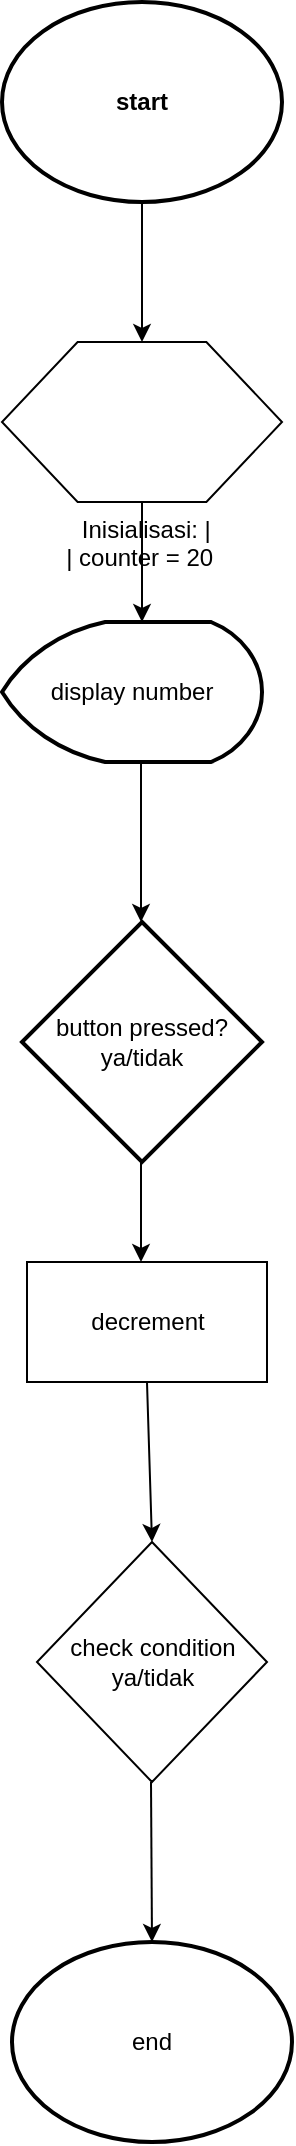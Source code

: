 <mxfile version="24.7.17">
  <diagram name="Page-1" id="rdlpU-q-iZ4AOSr6TDgU">
    <mxGraphModel dx="880" dy="478" grid="1" gridSize="10" guides="1" tooltips="1" connect="1" arrows="1" fold="1" page="1" pageScale="1" pageWidth="850" pageHeight="1100" math="0" shadow="0">
      <root>
        <mxCell id="0" />
        <mxCell id="1" parent="0" />
        <mxCell id="IjWypcXBANwT1gj18dvC-4" value="" style="endArrow=classic;html=1;rounded=0;exitX=0.5;exitY=1;exitDx=0;exitDy=0;" edge="1" parent="1">
          <mxGeometry width="50" height="50" relative="1" as="geometry">
            <mxPoint x="410" y="170" as="sourcePoint" />
            <mxPoint x="410" y="240" as="targetPoint" />
          </mxGeometry>
        </mxCell>
        <mxCell id="IjWypcXBANwT1gj18dvC-7" value="&amp;nbsp;Inisialisasi:    |&lt;br&gt;|   counter = 20&amp;nbsp;" style="verticalLabelPosition=bottom;verticalAlign=top;html=1;shape=hexagon;perimeter=hexagonPerimeter2;arcSize=6;size=0.27;" vertex="1" parent="1">
          <mxGeometry x="340" y="240" width="140" height="80" as="geometry" />
        </mxCell>
        <mxCell id="IjWypcXBANwT1gj18dvC-8" value="" style="endArrow=classic;html=1;rounded=0;" edge="1" parent="1">
          <mxGeometry width="50" height="50" relative="1" as="geometry">
            <mxPoint x="409.5" y="450" as="sourcePoint" />
            <mxPoint x="409.5" y="530" as="targetPoint" />
            <Array as="points" />
          </mxGeometry>
        </mxCell>
        <mxCell id="IjWypcXBANwT1gj18dvC-10" value="start" style="strokeWidth=2;html=1;shape=mxgraph.flowchart.start_2;whiteSpace=wrap;fontStyle=1" vertex="1" parent="1">
          <mxGeometry x="340" y="70" width="140" height="100" as="geometry" />
        </mxCell>
        <mxCell id="IjWypcXBANwT1gj18dvC-15" value="display number" style="strokeWidth=2;html=1;shape=mxgraph.flowchart.display;whiteSpace=wrap;" vertex="1" parent="1">
          <mxGeometry x="340" y="380" width="130" height="70" as="geometry" />
        </mxCell>
        <mxCell id="IjWypcXBANwT1gj18dvC-19" value="check condition ya/tidak" style="rhombus;whiteSpace=wrap;html=1;" vertex="1" parent="1">
          <mxGeometry x="357.5" y="840" width="115" height="120" as="geometry" />
        </mxCell>
        <mxCell id="IjWypcXBANwT1gj18dvC-20" value="" style="endArrow=classic;html=1;rounded=0;" edge="1" parent="1">
          <mxGeometry width="50" height="50" relative="1" as="geometry">
            <mxPoint x="409.5" y="620" as="sourcePoint" />
            <mxPoint x="409.5" y="700" as="targetPoint" />
          </mxGeometry>
        </mxCell>
        <mxCell id="IjWypcXBANwT1gj18dvC-21" value="end" style="strokeWidth=2;html=1;shape=mxgraph.flowchart.start_2;whiteSpace=wrap;" vertex="1" parent="1">
          <mxGeometry x="345" y="1040" width="140" height="100" as="geometry" />
        </mxCell>
        <mxCell id="IjWypcXBANwT1gj18dvC-22" value="" style="endArrow=classic;html=1;rounded=0;" edge="1" parent="1">
          <mxGeometry width="50" height="50" relative="1" as="geometry">
            <mxPoint x="414.5" y="960" as="sourcePoint" />
            <mxPoint x="414.5" y="1040" as="targetPoint" />
            <Array as="points">
              <mxPoint x="415" y="1040" />
            </Array>
          </mxGeometry>
        </mxCell>
        <mxCell id="IjWypcXBANwT1gj18dvC-24" value="" style="endArrow=classic;html=1;rounded=0;exitX=0.5;exitY=1;exitDx=0;exitDy=0;" edge="1" parent="1" source="IjWypcXBANwT1gj18dvC-7">
          <mxGeometry width="50" height="50" relative="1" as="geometry">
            <mxPoint x="390" y="460" as="sourcePoint" />
            <mxPoint x="410" y="380" as="targetPoint" />
          </mxGeometry>
        </mxCell>
        <mxCell id="IjWypcXBANwT1gj18dvC-25" value="button pressed? ya/tidak" style="strokeWidth=2;html=1;shape=mxgraph.flowchart.decision;whiteSpace=wrap;" vertex="1" parent="1">
          <mxGeometry x="350" y="530" width="120" height="120" as="geometry" />
        </mxCell>
        <mxCell id="IjWypcXBANwT1gj18dvC-26" value="decrement" style="rounded=0;whiteSpace=wrap;html=1;" vertex="1" parent="1">
          <mxGeometry x="352.5" y="700" width="120" height="60" as="geometry" />
        </mxCell>
        <mxCell id="IjWypcXBANwT1gj18dvC-27" value="" style="endArrow=classic;html=1;rounded=0;exitX=0.5;exitY=1;exitDx=0;exitDy=0;entryX=0.5;entryY=0;entryDx=0;entryDy=0;" edge="1" parent="1" source="IjWypcXBANwT1gj18dvC-26" target="IjWypcXBANwT1gj18dvC-19">
          <mxGeometry width="50" height="50" relative="1" as="geometry">
            <mxPoint x="390" y="880" as="sourcePoint" />
            <mxPoint x="440" y="830" as="targetPoint" />
          </mxGeometry>
        </mxCell>
      </root>
    </mxGraphModel>
  </diagram>
</mxfile>
